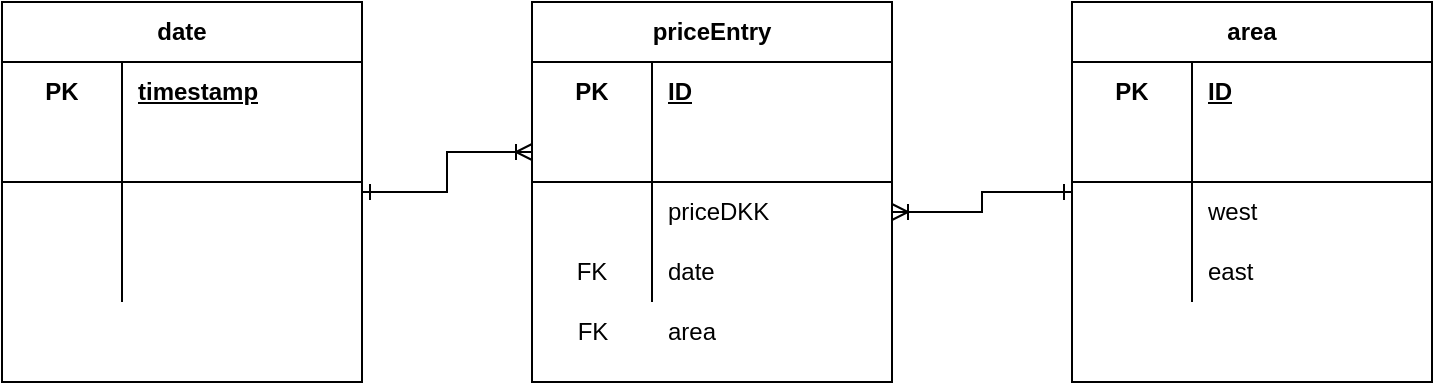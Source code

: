 <mxfile version="21.2.8" type="device" pages="3">
  <diagram id="R2lEEEUBdFMjLlhIrx00" name="DB diagram">
    <mxGraphModel dx="1050" dy="629" grid="1" gridSize="10" guides="1" tooltips="1" connect="1" arrows="1" fold="1" page="1" pageScale="1" pageWidth="850" pageHeight="1100" math="0" shadow="0" extFonts="Permanent Marker^https://fonts.googleapis.com/css?family=Permanent+Marker">
      <root>
        <mxCell id="0" />
        <mxCell id="1" parent="0" />
        <mxCell id="RcaebYYl9A5gn7REFvGP-3" value="priceEntry" style="shape=table;startSize=30;container=1;collapsible=1;childLayout=tableLayout;fixedRows=1;rowLines=0;fontStyle=1;align=center;resizeLast=1;html=1;whiteSpace=wrap;" vertex="1" parent="1">
          <mxGeometry x="600" y="60" width="180" height="190" as="geometry" />
        </mxCell>
        <mxCell id="RcaebYYl9A5gn7REFvGP-4" value="" style="shape=tableRow;horizontal=0;startSize=0;swimlaneHead=0;swimlaneBody=0;fillColor=none;collapsible=0;dropTarget=0;points=[[0,0.5],[1,0.5]];portConstraint=eastwest;top=0;left=0;right=0;bottom=0;html=1;" vertex="1" parent="RcaebYYl9A5gn7REFvGP-3">
          <mxGeometry y="30" width="180" height="30" as="geometry" />
        </mxCell>
        <mxCell id="RcaebYYl9A5gn7REFvGP-5" value="PK" style="shape=partialRectangle;connectable=0;fillColor=none;top=0;left=0;bottom=0;right=0;fontStyle=1;overflow=hidden;html=1;whiteSpace=wrap;" vertex="1" parent="RcaebYYl9A5gn7REFvGP-4">
          <mxGeometry width="60" height="30" as="geometry">
            <mxRectangle width="60" height="30" as="alternateBounds" />
          </mxGeometry>
        </mxCell>
        <mxCell id="RcaebYYl9A5gn7REFvGP-6" value="ID" style="shape=partialRectangle;connectable=0;fillColor=none;top=0;left=0;bottom=0;right=0;align=left;spacingLeft=6;fontStyle=5;overflow=hidden;html=1;whiteSpace=wrap;" vertex="1" parent="RcaebYYl9A5gn7REFvGP-4">
          <mxGeometry x="60" width="120" height="30" as="geometry">
            <mxRectangle width="120" height="30" as="alternateBounds" />
          </mxGeometry>
        </mxCell>
        <mxCell id="RcaebYYl9A5gn7REFvGP-7" value="" style="shape=tableRow;horizontal=0;startSize=0;swimlaneHead=0;swimlaneBody=0;fillColor=none;collapsible=0;dropTarget=0;points=[[0,0.5],[1,0.5]];portConstraint=eastwest;top=0;left=0;right=0;bottom=1;html=1;" vertex="1" parent="RcaebYYl9A5gn7REFvGP-3">
          <mxGeometry y="60" width="180" height="30" as="geometry" />
        </mxCell>
        <mxCell id="RcaebYYl9A5gn7REFvGP-8" value="" style="shape=partialRectangle;connectable=0;fillColor=none;top=0;left=0;bottom=0;right=0;fontStyle=1;overflow=hidden;html=1;whiteSpace=wrap;" vertex="1" parent="RcaebYYl9A5gn7REFvGP-7">
          <mxGeometry width="60" height="30" as="geometry">
            <mxRectangle width="60" height="30" as="alternateBounds" />
          </mxGeometry>
        </mxCell>
        <mxCell id="RcaebYYl9A5gn7REFvGP-9" value="" style="shape=partialRectangle;connectable=0;fillColor=none;top=0;left=0;bottom=0;right=0;align=left;spacingLeft=6;fontStyle=5;overflow=hidden;html=1;whiteSpace=wrap;" vertex="1" parent="RcaebYYl9A5gn7REFvGP-7">
          <mxGeometry x="60" width="120" height="30" as="geometry">
            <mxRectangle width="120" height="30" as="alternateBounds" />
          </mxGeometry>
        </mxCell>
        <mxCell id="RcaebYYl9A5gn7REFvGP-10" value="" style="shape=tableRow;horizontal=0;startSize=0;swimlaneHead=0;swimlaneBody=0;fillColor=none;collapsible=0;dropTarget=0;points=[[0,0.5],[1,0.5]];portConstraint=eastwest;top=0;left=0;right=0;bottom=0;html=1;" vertex="1" parent="RcaebYYl9A5gn7REFvGP-3">
          <mxGeometry y="90" width="180" height="30" as="geometry" />
        </mxCell>
        <mxCell id="RcaebYYl9A5gn7REFvGP-11" value="" style="shape=partialRectangle;connectable=0;fillColor=none;top=0;left=0;bottom=0;right=0;editable=1;overflow=hidden;html=1;whiteSpace=wrap;" vertex="1" parent="RcaebYYl9A5gn7REFvGP-10">
          <mxGeometry width="60" height="30" as="geometry">
            <mxRectangle width="60" height="30" as="alternateBounds" />
          </mxGeometry>
        </mxCell>
        <mxCell id="RcaebYYl9A5gn7REFvGP-12" value="priceDKK" style="shape=partialRectangle;connectable=0;fillColor=none;top=0;left=0;bottom=0;right=0;align=left;spacingLeft=6;overflow=hidden;html=1;whiteSpace=wrap;" vertex="1" parent="RcaebYYl9A5gn7REFvGP-10">
          <mxGeometry x="60" width="120" height="30" as="geometry">
            <mxRectangle width="120" height="30" as="alternateBounds" />
          </mxGeometry>
        </mxCell>
        <mxCell id="RcaebYYl9A5gn7REFvGP-13" value="" style="shape=tableRow;horizontal=0;startSize=0;swimlaneHead=0;swimlaneBody=0;fillColor=none;collapsible=0;dropTarget=0;points=[[0,0.5],[1,0.5]];portConstraint=eastwest;top=0;left=0;right=0;bottom=0;html=1;" vertex="1" parent="RcaebYYl9A5gn7REFvGP-3">
          <mxGeometry y="120" width="180" height="30" as="geometry" />
        </mxCell>
        <mxCell id="RcaebYYl9A5gn7REFvGP-14" value="FK" style="shape=partialRectangle;connectable=0;fillColor=none;top=0;left=0;bottom=0;right=0;editable=1;overflow=hidden;html=1;whiteSpace=wrap;" vertex="1" parent="RcaebYYl9A5gn7REFvGP-13">
          <mxGeometry width="60" height="30" as="geometry">
            <mxRectangle width="60" height="30" as="alternateBounds" />
          </mxGeometry>
        </mxCell>
        <mxCell id="RcaebYYl9A5gn7REFvGP-15" value="date" style="shape=partialRectangle;connectable=0;fillColor=none;top=0;left=0;bottom=0;right=0;align=left;spacingLeft=6;overflow=hidden;html=1;whiteSpace=wrap;" vertex="1" parent="RcaebYYl9A5gn7REFvGP-13">
          <mxGeometry x="60" width="120" height="30" as="geometry">
            <mxRectangle width="120" height="30" as="alternateBounds" />
          </mxGeometry>
        </mxCell>
        <mxCell id="RcaebYYl9A5gn7REFvGP-16" value="" style="shape=tableRow;horizontal=0;startSize=0;swimlaneHead=0;swimlaneBody=0;fillColor=none;collapsible=0;dropTarget=0;points=[[0,0.5],[1,0.5]];portConstraint=eastwest;top=0;left=0;right=0;bottom=0;html=1;" vertex="1" parent="1">
          <mxGeometry x="510" y="220" width="180" height="30" as="geometry" />
        </mxCell>
        <mxCell id="RcaebYYl9A5gn7REFvGP-19" value="area" style="shape=table;startSize=30;container=1;collapsible=1;childLayout=tableLayout;fixedRows=1;rowLines=0;fontStyle=1;align=center;resizeLast=1;html=1;whiteSpace=wrap;" vertex="1" parent="1">
          <mxGeometry x="870" y="60" width="180" height="190" as="geometry" />
        </mxCell>
        <mxCell id="RcaebYYl9A5gn7REFvGP-20" value="" style="shape=tableRow;horizontal=0;startSize=0;swimlaneHead=0;swimlaneBody=0;fillColor=none;collapsible=0;dropTarget=0;points=[[0,0.5],[1,0.5]];portConstraint=eastwest;top=0;left=0;right=0;bottom=0;html=1;" vertex="1" parent="RcaebYYl9A5gn7REFvGP-19">
          <mxGeometry y="30" width="180" height="30" as="geometry" />
        </mxCell>
        <mxCell id="RcaebYYl9A5gn7REFvGP-21" value="PK" style="shape=partialRectangle;connectable=0;fillColor=none;top=0;left=0;bottom=0;right=0;fontStyle=1;overflow=hidden;html=1;whiteSpace=wrap;" vertex="1" parent="RcaebYYl9A5gn7REFvGP-20">
          <mxGeometry width="60" height="30" as="geometry">
            <mxRectangle width="60" height="30" as="alternateBounds" />
          </mxGeometry>
        </mxCell>
        <mxCell id="RcaebYYl9A5gn7REFvGP-22" value="ID" style="shape=partialRectangle;connectable=0;fillColor=none;top=0;left=0;bottom=0;right=0;align=left;spacingLeft=6;fontStyle=5;overflow=hidden;html=1;whiteSpace=wrap;" vertex="1" parent="RcaebYYl9A5gn7REFvGP-20">
          <mxGeometry x="60" width="120" height="30" as="geometry">
            <mxRectangle width="120" height="30" as="alternateBounds" />
          </mxGeometry>
        </mxCell>
        <mxCell id="RcaebYYl9A5gn7REFvGP-23" value="" style="shape=tableRow;horizontal=0;startSize=0;swimlaneHead=0;swimlaneBody=0;fillColor=none;collapsible=0;dropTarget=0;points=[[0,0.5],[1,0.5]];portConstraint=eastwest;top=0;left=0;right=0;bottom=1;html=1;" vertex="1" parent="RcaebYYl9A5gn7REFvGP-19">
          <mxGeometry y="60" width="180" height="30" as="geometry" />
        </mxCell>
        <mxCell id="RcaebYYl9A5gn7REFvGP-24" value="" style="shape=partialRectangle;connectable=0;fillColor=none;top=0;left=0;bottom=0;right=0;fontStyle=1;overflow=hidden;html=1;whiteSpace=wrap;" vertex="1" parent="RcaebYYl9A5gn7REFvGP-23">
          <mxGeometry width="60" height="30" as="geometry">
            <mxRectangle width="60" height="30" as="alternateBounds" />
          </mxGeometry>
        </mxCell>
        <mxCell id="RcaebYYl9A5gn7REFvGP-25" value="" style="shape=partialRectangle;connectable=0;fillColor=none;top=0;left=0;bottom=0;right=0;align=left;spacingLeft=6;fontStyle=5;overflow=hidden;html=1;whiteSpace=wrap;" vertex="1" parent="RcaebYYl9A5gn7REFvGP-23">
          <mxGeometry x="60" width="120" height="30" as="geometry">
            <mxRectangle width="120" height="30" as="alternateBounds" />
          </mxGeometry>
        </mxCell>
        <mxCell id="RcaebYYl9A5gn7REFvGP-26" value="" style="shape=tableRow;horizontal=0;startSize=0;swimlaneHead=0;swimlaneBody=0;fillColor=none;collapsible=0;dropTarget=0;points=[[0,0.5],[1,0.5]];portConstraint=eastwest;top=0;left=0;right=0;bottom=0;html=1;" vertex="1" parent="RcaebYYl9A5gn7REFvGP-19">
          <mxGeometry y="90" width="180" height="30" as="geometry" />
        </mxCell>
        <mxCell id="RcaebYYl9A5gn7REFvGP-27" value="" style="shape=partialRectangle;connectable=0;fillColor=none;top=0;left=0;bottom=0;right=0;editable=1;overflow=hidden;html=1;whiteSpace=wrap;" vertex="1" parent="RcaebYYl9A5gn7REFvGP-26">
          <mxGeometry width="60" height="30" as="geometry">
            <mxRectangle width="60" height="30" as="alternateBounds" />
          </mxGeometry>
        </mxCell>
        <mxCell id="RcaebYYl9A5gn7REFvGP-28" value="west" style="shape=partialRectangle;connectable=0;fillColor=none;top=0;left=0;bottom=0;right=0;align=left;spacingLeft=6;overflow=hidden;html=1;whiteSpace=wrap;" vertex="1" parent="RcaebYYl9A5gn7REFvGP-26">
          <mxGeometry x="60" width="120" height="30" as="geometry">
            <mxRectangle width="120" height="30" as="alternateBounds" />
          </mxGeometry>
        </mxCell>
        <mxCell id="RcaebYYl9A5gn7REFvGP-29" value="" style="shape=tableRow;horizontal=0;startSize=0;swimlaneHead=0;swimlaneBody=0;fillColor=none;collapsible=0;dropTarget=0;points=[[0,0.5],[1,0.5]];portConstraint=eastwest;top=0;left=0;right=0;bottom=0;html=1;" vertex="1" parent="RcaebYYl9A5gn7REFvGP-19">
          <mxGeometry y="120" width="180" height="30" as="geometry" />
        </mxCell>
        <mxCell id="RcaebYYl9A5gn7REFvGP-30" value="" style="shape=partialRectangle;connectable=0;fillColor=none;top=0;left=0;bottom=0;right=0;editable=1;overflow=hidden;html=1;whiteSpace=wrap;" vertex="1" parent="RcaebYYl9A5gn7REFvGP-29">
          <mxGeometry width="60" height="30" as="geometry">
            <mxRectangle width="60" height="30" as="alternateBounds" />
          </mxGeometry>
        </mxCell>
        <mxCell id="RcaebYYl9A5gn7REFvGP-31" value="east" style="shape=partialRectangle;connectable=0;fillColor=none;top=0;left=0;bottom=0;right=0;align=left;spacingLeft=6;overflow=hidden;html=1;whiteSpace=wrap;" vertex="1" parent="RcaebYYl9A5gn7REFvGP-29">
          <mxGeometry x="60" width="120" height="30" as="geometry">
            <mxRectangle width="120" height="30" as="alternateBounds" />
          </mxGeometry>
        </mxCell>
        <mxCell id="RcaebYYl9A5gn7REFvGP-32" value="date" style="shape=table;startSize=30;container=1;collapsible=1;childLayout=tableLayout;fixedRows=1;rowLines=0;fontStyle=1;align=center;resizeLast=1;html=1;whiteSpace=wrap;" vertex="1" parent="1">
          <mxGeometry x="335" y="60" width="180" height="190" as="geometry" />
        </mxCell>
        <mxCell id="RcaebYYl9A5gn7REFvGP-33" value="" style="shape=tableRow;horizontal=0;startSize=0;swimlaneHead=0;swimlaneBody=0;fillColor=none;collapsible=0;dropTarget=0;points=[[0,0.5],[1,0.5]];portConstraint=eastwest;top=0;left=0;right=0;bottom=0;html=1;" vertex="1" parent="RcaebYYl9A5gn7REFvGP-32">
          <mxGeometry y="30" width="180" height="30" as="geometry" />
        </mxCell>
        <mxCell id="RcaebYYl9A5gn7REFvGP-34" value="PK" style="shape=partialRectangle;connectable=0;fillColor=none;top=0;left=0;bottom=0;right=0;fontStyle=1;overflow=hidden;html=1;whiteSpace=wrap;" vertex="1" parent="RcaebYYl9A5gn7REFvGP-33">
          <mxGeometry width="60" height="30" as="geometry">
            <mxRectangle width="60" height="30" as="alternateBounds" />
          </mxGeometry>
        </mxCell>
        <mxCell id="RcaebYYl9A5gn7REFvGP-35" value="timestamp" style="shape=partialRectangle;connectable=0;fillColor=none;top=0;left=0;bottom=0;right=0;align=left;spacingLeft=6;fontStyle=5;overflow=hidden;html=1;whiteSpace=wrap;" vertex="1" parent="RcaebYYl9A5gn7REFvGP-33">
          <mxGeometry x="60" width="120" height="30" as="geometry">
            <mxRectangle width="120" height="30" as="alternateBounds" />
          </mxGeometry>
        </mxCell>
        <mxCell id="RcaebYYl9A5gn7REFvGP-36" value="" style="shape=tableRow;horizontal=0;startSize=0;swimlaneHead=0;swimlaneBody=0;fillColor=none;collapsible=0;dropTarget=0;points=[[0,0.5],[1,0.5]];portConstraint=eastwest;top=0;left=0;right=0;bottom=1;html=1;" vertex="1" parent="RcaebYYl9A5gn7REFvGP-32">
          <mxGeometry y="60" width="180" height="30" as="geometry" />
        </mxCell>
        <mxCell id="RcaebYYl9A5gn7REFvGP-37" value="" style="shape=partialRectangle;connectable=0;fillColor=none;top=0;left=0;bottom=0;right=0;fontStyle=1;overflow=hidden;html=1;whiteSpace=wrap;" vertex="1" parent="RcaebYYl9A5gn7REFvGP-36">
          <mxGeometry width="60" height="30" as="geometry">
            <mxRectangle width="60" height="30" as="alternateBounds" />
          </mxGeometry>
        </mxCell>
        <mxCell id="RcaebYYl9A5gn7REFvGP-38" value="" style="shape=partialRectangle;connectable=0;fillColor=none;top=0;left=0;bottom=0;right=0;align=left;spacingLeft=6;fontStyle=5;overflow=hidden;html=1;whiteSpace=wrap;" vertex="1" parent="RcaebYYl9A5gn7REFvGP-36">
          <mxGeometry x="60" width="120" height="30" as="geometry">
            <mxRectangle width="120" height="30" as="alternateBounds" />
          </mxGeometry>
        </mxCell>
        <mxCell id="RcaebYYl9A5gn7REFvGP-39" value="" style="shape=tableRow;horizontal=0;startSize=0;swimlaneHead=0;swimlaneBody=0;fillColor=none;collapsible=0;dropTarget=0;points=[[0,0.5],[1,0.5]];portConstraint=eastwest;top=0;left=0;right=0;bottom=0;html=1;" vertex="1" parent="RcaebYYl9A5gn7REFvGP-32">
          <mxGeometry y="90" width="180" height="30" as="geometry" />
        </mxCell>
        <mxCell id="RcaebYYl9A5gn7REFvGP-40" value="" style="shape=partialRectangle;connectable=0;fillColor=none;top=0;left=0;bottom=0;right=0;editable=1;overflow=hidden;html=1;whiteSpace=wrap;" vertex="1" parent="RcaebYYl9A5gn7REFvGP-39">
          <mxGeometry width="60" height="30" as="geometry">
            <mxRectangle width="60" height="30" as="alternateBounds" />
          </mxGeometry>
        </mxCell>
        <mxCell id="RcaebYYl9A5gn7REFvGP-41" value="" style="shape=partialRectangle;connectable=0;fillColor=none;top=0;left=0;bottom=0;right=0;align=left;spacingLeft=6;overflow=hidden;html=1;whiteSpace=wrap;" vertex="1" parent="RcaebYYl9A5gn7REFvGP-39">
          <mxGeometry x="60" width="120" height="30" as="geometry">
            <mxRectangle width="120" height="30" as="alternateBounds" />
          </mxGeometry>
        </mxCell>
        <mxCell id="RcaebYYl9A5gn7REFvGP-42" value="" style="shape=tableRow;horizontal=0;startSize=0;swimlaneHead=0;swimlaneBody=0;fillColor=none;collapsible=0;dropTarget=0;points=[[0,0.5],[1,0.5]];portConstraint=eastwest;top=0;left=0;right=0;bottom=0;html=1;" vertex="1" parent="RcaebYYl9A5gn7REFvGP-32">
          <mxGeometry y="120" width="180" height="30" as="geometry" />
        </mxCell>
        <mxCell id="RcaebYYl9A5gn7REFvGP-43" value="" style="shape=partialRectangle;connectable=0;fillColor=none;top=0;left=0;bottom=0;right=0;editable=1;overflow=hidden;html=1;whiteSpace=wrap;" vertex="1" parent="RcaebYYl9A5gn7REFvGP-42">
          <mxGeometry width="60" height="30" as="geometry">
            <mxRectangle width="60" height="30" as="alternateBounds" />
          </mxGeometry>
        </mxCell>
        <mxCell id="RcaebYYl9A5gn7REFvGP-44" value="" style="shape=partialRectangle;connectable=0;fillColor=none;top=0;left=0;bottom=0;right=0;align=left;spacingLeft=6;overflow=hidden;html=1;whiteSpace=wrap;" vertex="1" parent="RcaebYYl9A5gn7REFvGP-42">
          <mxGeometry x="60" width="120" height="30" as="geometry">
            <mxRectangle width="120" height="30" as="alternateBounds" />
          </mxGeometry>
        </mxCell>
        <mxCell id="RcaebYYl9A5gn7REFvGP-46" value="area" style="shape=partialRectangle;connectable=0;fillColor=none;top=0;left=0;bottom=0;right=0;align=left;spacingLeft=6;overflow=hidden;html=1;whiteSpace=wrap;" vertex="1" parent="1">
          <mxGeometry x="660" y="210" width="120" height="30" as="geometry">
            <mxRectangle width="120" height="30" as="alternateBounds" />
          </mxGeometry>
        </mxCell>
        <mxCell id="RcaebYYl9A5gn7REFvGP-47" value="FK" style="text;html=1;align=center;verticalAlign=middle;resizable=0;points=[];autosize=1;strokeColor=none;fillColor=none;" vertex="1" parent="1">
          <mxGeometry x="610" y="210" width="40" height="30" as="geometry" />
        </mxCell>
        <mxCell id="RcaebYYl9A5gn7REFvGP-48" style="edgeStyle=orthogonalEdgeStyle;rounded=0;orthogonalLoop=1;jettySize=auto;html=1;startArrow=ERoneToMany;startFill=0;endArrow=ERone;endFill=0;" edge="1" parent="1" source="RcaebYYl9A5gn7REFvGP-7" target="RcaebYYl9A5gn7REFvGP-32">
          <mxGeometry relative="1" as="geometry" />
        </mxCell>
        <mxCell id="RcaebYYl9A5gn7REFvGP-49" style="edgeStyle=orthogonalEdgeStyle;rounded=0;orthogonalLoop=1;jettySize=auto;html=1;startArrow=ERoneToMany;startFill=0;endArrow=ERone;endFill=0;" edge="1" parent="1" source="RcaebYYl9A5gn7REFvGP-10" target="RcaebYYl9A5gn7REFvGP-19">
          <mxGeometry relative="1" as="geometry" />
        </mxCell>
      </root>
    </mxGraphModel>
  </diagram>
  <diagram id="r6HzV9VnR2lEYwhBvP23" name="Component">
    <mxGraphModel dx="522" dy="614" grid="1" gridSize="10" guides="1" tooltips="1" connect="1" arrows="1" fold="1" page="1" pageScale="1" pageWidth="827" pageHeight="1169" math="0" shadow="0">
      <root>
        <mxCell id="0" />
        <mxCell id="1" parent="0" />
        <mxCell id="mOjqBlKlax9vZVKv--Yz-6" style="edgeStyle=orthogonalEdgeStyle;rounded=0;orthogonalLoop=1;jettySize=auto;html=1;endArrow=circle;endFill=0;" parent="1" source="VzLLGAgZRNpX3lB7fu7d-1" edge="1">
          <mxGeometry relative="1" as="geometry">
            <mxPoint x="850" y="360" as="targetPoint" />
          </mxGeometry>
        </mxCell>
        <mxCell id="VzLLGAgZRNpX3lB7fu7d-1" value="«DB»&lt;b&gt;DB&lt;/b&gt;&lt;br&gt;&lt;b&gt;&lt;/b&gt;" style="html=1;dropTarget=0;whiteSpace=wrap;" parent="1" vertex="1">
          <mxGeometry x="760" y="180" width="180" height="90" as="geometry" />
        </mxCell>
        <mxCell id="VzLLGAgZRNpX3lB7fu7d-2" value="" style="shape=module;jettyWidth=8;jettyHeight=4;" parent="VzLLGAgZRNpX3lB7fu7d-1" vertex="1">
          <mxGeometry x="1" width="20" height="20" relative="1" as="geometry">
            <mxPoint x="-27" y="7" as="offset" />
          </mxGeometry>
        </mxCell>
        <mxCell id="VzLLGAgZRNpX3lB7fu7d-5" value="" style="edgeStyle=orthogonalEdgeStyle;rounded=0;orthogonalLoop=1;jettySize=auto;html=1;endArrow=halfCircle;endFill=0;" parent="1" source="VzLLGAgZRNpX3lB7fu7d-3" edge="1">
          <mxGeometry relative="1" as="geometry">
            <mxPoint x="850" y="360" as="targetPoint" />
          </mxGeometry>
        </mxCell>
        <mxCell id="wn3KdayX_ecW7B6-PYuo-3" style="edgeStyle=orthogonalEdgeStyle;rounded=0;orthogonalLoop=1;jettySize=auto;html=1;endArrow=halfCircle;endFill=0;" parent="1" source="VzLLGAgZRNpX3lB7fu7d-3" edge="1">
          <mxGeometry relative="1" as="geometry">
            <mxPoint x="520" y="300" as="targetPoint" />
            <Array as="points">
              <mxPoint x="590" y="300" />
            </Array>
          </mxGeometry>
        </mxCell>
        <mxCell id="VzLLGAgZRNpX3lB7fu7d-3" value="«Backend»EngergyWatcher" style="html=1;dropTarget=0;whiteSpace=wrap;" parent="1" vertex="1">
          <mxGeometry x="490" y="390" width="180" height="90" as="geometry" />
        </mxCell>
        <mxCell id="VzLLGAgZRNpX3lB7fu7d-4" value="" style="shape=module;jettyWidth=8;jettyHeight=4;" parent="VzLLGAgZRNpX3lB7fu7d-3" vertex="1">
          <mxGeometry x="1" width="20" height="20" relative="1" as="geometry">
            <mxPoint x="-27" y="7" as="offset" />
          </mxGeometry>
        </mxCell>
        <mxCell id="VzLLGAgZRNpX3lB7fu7d-6" value="«Frontend»EnergyWatchWeb" style="html=1;dropTarget=0;whiteSpace=wrap;" parent="1" vertex="1">
          <mxGeometry x="10" y="390" width="180" height="90" as="geometry" />
        </mxCell>
        <mxCell id="VzLLGAgZRNpX3lB7fu7d-7" value="" style="shape=module;jettyWidth=8;jettyHeight=4;" parent="VzLLGAgZRNpX3lB7fu7d-6" vertex="1">
          <mxGeometry x="1" width="20" height="20" relative="1" as="geometry">
            <mxPoint x="-27" y="7" as="offset" />
          </mxGeometry>
        </mxCell>
        <mxCell id="VzLLGAgZRNpX3lB7fu7d-10" value="" style="edgeStyle=orthogonalEdgeStyle;rounded=0;orthogonalLoop=1;jettySize=auto;html=1;endArrow=circle;endFill=0;" parent="1" source="VzLLGAgZRNpX3lB7fu7d-8" edge="1">
          <mxGeometry relative="1" as="geometry">
            <mxPoint x="520" y="300" as="targetPoint" />
            <Array as="points">
              <mxPoint x="100" y="300" />
              <mxPoint x="490" y="300" />
            </Array>
          </mxGeometry>
        </mxCell>
        <mxCell id="VzLLGAgZRNpX3lB7fu7d-8" value="«API»EnergiDataService" style="html=1;dropTarget=0;whiteSpace=wrap;" parent="1" vertex="1">
          <mxGeometry x="10" y="180" width="180" height="90" as="geometry" />
        </mxCell>
        <mxCell id="VzLLGAgZRNpX3lB7fu7d-9" value="" style="shape=module;jettyWidth=8;jettyHeight=4;" parent="VzLLGAgZRNpX3lB7fu7d-8" vertex="1">
          <mxGeometry x="1" width="20" height="20" relative="1" as="geometry">
            <mxPoint x="-27" y="7" as="offset" />
          </mxGeometry>
        </mxCell>
        <mxCell id="VzLLGAgZRNpX3lB7fu7d-12" value="JSON" style="text;html=1;align=center;verticalAlign=middle;resizable=0;points=[];autosize=1;strokeColor=none;fillColor=none;" parent="1" vertex="1">
          <mxGeometry x="210" y="270" width="50" height="30" as="geometry" />
        </mxCell>
        <mxCell id="VzLLGAgZRNpX3lB7fu7d-13" value="JSON" style="text;html=1;align=center;verticalAlign=middle;resizable=0;points=[];autosize=1;strokeColor=none;fillColor=none;" parent="1" vertex="1">
          <mxGeometry x="520" y="320" width="50" height="30" as="geometry" />
        </mxCell>
        <mxCell id="wn3KdayX_ecW7B6-PYuo-4" value="filtered JSON" style="text;html=1;align=center;verticalAlign=middle;resizable=0;points=[];autosize=1;strokeColor=none;fillColor=none;" parent="1" vertex="1">
          <mxGeometry x="210" y="390" width="90" height="30" as="geometry" />
        </mxCell>
        <mxCell id="wn3KdayX_ecW7B6-PYuo-5" value="filtered JSON" style="text;html=1;align=center;verticalAlign=middle;resizable=0;points=[];autosize=1;strokeColor=none;fillColor=none;" parent="1" vertex="1">
          <mxGeometry x="369" y="390" width="90" height="30" as="geometry" />
        </mxCell>
        <mxCell id="wn3KdayX_ecW7B6-PYuo-8" value="" style="edgeStyle=orthogonalEdgeStyle;rounded=0;orthogonalLoop=1;jettySize=auto;html=1;endArrow=circle;endFill=0;" parent="1" source="VzLLGAgZRNpX3lB7fu7d-3" edge="1">
          <mxGeometry relative="1" as="geometry">
            <mxPoint x="110" y="280" as="sourcePoint" />
            <mxPoint x="320" y="440" as="targetPoint" />
            <Array as="points">
              <mxPoint x="450" y="440" />
              <mxPoint x="450" y="440" />
            </Array>
          </mxGeometry>
        </mxCell>
        <mxCell id="wn3KdayX_ecW7B6-PYuo-9" style="edgeStyle=orthogonalEdgeStyle;rounded=0;orthogonalLoop=1;jettySize=auto;html=1;endArrow=halfCircle;endFill=0;" parent="1" source="VzLLGAgZRNpX3lB7fu7d-6" edge="1">
          <mxGeometry relative="1" as="geometry">
            <mxPoint x="600" y="400" as="sourcePoint" />
            <mxPoint x="320" y="440" as="targetPoint" />
            <Array as="points">
              <mxPoint x="220" y="440" />
              <mxPoint x="220" y="440" />
            </Array>
          </mxGeometry>
        </mxCell>
        <mxCell id="mOjqBlKlax9vZVKv--Yz-7" value="filtered JSON" style="text;html=1;align=center;verticalAlign=middle;resizable=0;points=[];autosize=1;strokeColor=none;fillColor=none;" parent="1" vertex="1">
          <mxGeometry x="700" y="390" width="90" height="30" as="geometry" />
        </mxCell>
        <mxCell id="mOjqBlKlax9vZVKv--Yz-8" value="filtered JSON" style="text;html=1;align=center;verticalAlign=middle;resizable=0;points=[];autosize=1;strokeColor=none;fillColor=none;" parent="1" vertex="1">
          <mxGeometry x="750" y="270" width="90" height="30" as="geometry" />
        </mxCell>
      </root>
    </mxGraphModel>
  </diagram>
  <diagram id="0oBNr8x6gBaMPlD8dyMk" name="UML Class">
    <mxGraphModel dx="786" dy="786" grid="1" gridSize="10" guides="1" tooltips="1" connect="1" arrows="1" fold="1" page="1" pageScale="1" pageWidth="827" pageHeight="1169" math="0" shadow="0">
      <root>
        <mxCell id="0" />
        <mxCell id="1" parent="0" />
        <mxCell id="bgH5qtKR1Fs35HMhfRLB-1" value="Javascript Frontend" style="shape=cube;whiteSpace=wrap;html=1;boundedLbl=1;backgroundOutline=1;darkOpacity=0.05;darkOpacity2=0.1;horizontal=1;verticalAlign=top;size=10;" parent="1" vertex="1">
          <mxGeometry x="860" y="281" width="440" height="380" as="geometry" />
        </mxCell>
        <mxCell id="bgH5qtKR1Fs35HMhfRLB-2" value="View" style="shape=folder;fontStyle=1;tabWidth=110;tabHeight=30;tabPosition=left;html=1;boundedLbl=1;labelInHeader=1;container=1;collapsible=0;recursiveResize=0;whiteSpace=wrap;" parent="1" vertex="1">
          <mxGeometry x="900" y="321" width="370" height="320" as="geometry" />
        </mxCell>
        <mxCell id="bgH5qtKR1Fs35HMhfRLB-14" style="edgeStyle=orthogonalEdgeStyle;rounded=0;orthogonalLoop=1;jettySize=auto;html=1;exitX=1;exitY=0.5;exitDx=0;exitDy=0;entryX=0;entryY=0.167;entryDx=0;entryDy=0;entryPerimeter=0;endArrow=none;endFill=0;" parent="bgH5qtKR1Fs35HMhfRLB-2" source="bgH5qtKR1Fs35HMhfRLB-3" target="bgH5qtKR1Fs35HMhfRLB-6" edge="1">
          <mxGeometry relative="1" as="geometry" />
        </mxCell>
        <mxCell id="1V0doR_aeP5lHR1U8Lnb-16" value="1" style="edgeLabel;html=1;align=center;verticalAlign=middle;resizable=0;points=[];" parent="bgH5qtKR1Fs35HMhfRLB-14" vertex="1" connectable="0">
          <mxGeometry x="-0.786" relative="1" as="geometry">
            <mxPoint as="offset" />
          </mxGeometry>
        </mxCell>
        <mxCell id="1V0doR_aeP5lHR1U8Lnb-17" value="1..*" style="edgeLabel;html=1;align=center;verticalAlign=middle;resizable=0;points=[];" parent="bgH5qtKR1Fs35HMhfRLB-14" vertex="1" connectable="0">
          <mxGeometry x="0.706" y="-1" relative="1" as="geometry">
            <mxPoint x="-4" as="offset" />
          </mxGeometry>
        </mxCell>
        <mxCell id="bgH5qtKR1Fs35HMhfRLB-3" value="index.html" style="html=1;whiteSpace=wrap;" parent="bgH5qtKR1Fs35HMhfRLB-2" vertex="1">
          <mxGeometry width="110" height="30" relative="1" as="geometry">
            <mxPoint x="40" y="70" as="offset" />
          </mxGeometry>
        </mxCell>
        <mxCell id="bgH5qtKR1Fs35HMhfRLB-16" style="edgeStyle=orthogonalEdgeStyle;rounded=0;orthogonalLoop=1;jettySize=auto;html=1;exitX=0.5;exitY=0;exitDx=0;exitDy=0;entryX=0.5;entryY=1;entryDx=0;entryDy=0;endArrow=none;endFill=0;" parent="bgH5qtKR1Fs35HMhfRLB-2" source="bgH5qtKR1Fs35HMhfRLB-5" target="bgH5qtKR1Fs35HMhfRLB-3" edge="1">
          <mxGeometry relative="1" as="geometry" />
        </mxCell>
        <mxCell id="bgH5qtKR1Fs35HMhfRLB-5" value="style.css" style="html=1;whiteSpace=wrap;" parent="bgH5qtKR1Fs35HMhfRLB-2" vertex="1">
          <mxGeometry x="40" y="140" width="110" height="30" as="geometry" />
        </mxCell>
        <mxCell id="bgH5qtKR1Fs35HMhfRLB-15" value="" style="edgeStyle=orthogonalEdgeStyle;rounded=0;orthogonalLoop=1;jettySize=auto;html=1;endArrow=none;endFill=0;" parent="bgH5qtKR1Fs35HMhfRLB-2" source="bgH5qtKR1Fs35HMhfRLB-10" edge="1">
          <mxGeometry relative="1" as="geometry">
            <mxPoint x="280" y="150" as="targetPoint" />
          </mxGeometry>
        </mxCell>
        <mxCell id="1V0doR_aeP5lHR1U8Lnb-13" value="subscribes to events" style="edgeLabel;html=1;align=center;verticalAlign=middle;resizable=0;points=[];" parent="bgH5qtKR1Fs35HMhfRLB-15" vertex="1" connectable="0">
          <mxGeometry x="0.276" relative="1" as="geometry">
            <mxPoint y="6" as="offset" />
          </mxGeometry>
        </mxCell>
        <mxCell id="1V0doR_aeP5lHR1U8Lnb-14" value="1..*" style="edgeLabel;html=1;align=center;verticalAlign=middle;resizable=0;points=[];" parent="bgH5qtKR1Fs35HMhfRLB-15" vertex="1" connectable="0">
          <mxGeometry x="0.79" y="1" relative="1" as="geometry">
            <mxPoint as="offset" />
          </mxGeometry>
        </mxCell>
        <mxCell id="1V0doR_aeP5lHR1U8Lnb-15" value="1..*" style="edgeLabel;html=1;align=center;verticalAlign=middle;resizable=0;points=[];" parent="bgH5qtKR1Fs35HMhfRLB-15" vertex="1" connectable="0">
          <mxGeometry x="-0.752" y="1" relative="1" as="geometry">
            <mxPoint as="offset" />
          </mxGeometry>
        </mxCell>
        <mxCell id="bgH5qtKR1Fs35HMhfRLB-10" value="priceAPI.js" style="swimlane;fontStyle=0;childLayout=stackLayout;horizontal=1;startSize=26;fillColor=none;horizontalStack=0;resizeParent=1;resizeParentMax=0;resizeLast=0;collapsible=1;marginBottom=0;whiteSpace=wrap;html=1;" parent="bgH5qtKR1Fs35HMhfRLB-2" vertex="1">
          <mxGeometry x="210" y="200" width="140" height="70" as="geometry" />
        </mxCell>
        <mxCell id="bgH5qtKR1Fs35HMhfRLB-11" value="async function priceData()" style="text;strokeColor=none;fillColor=none;align=left;verticalAlign=top;spacingLeft=4;spacingRight=4;overflow=hidden;rotatable=0;points=[[0,0.5],[1,0.5]];portConstraint=eastwest;whiteSpace=wrap;html=1;" parent="bgH5qtKR1Fs35HMhfRLB-10" vertex="1">
          <mxGeometry y="26" width="140" height="44" as="geometry" />
        </mxCell>
        <mxCell id="bgH5qtKR1Fs35HMhfRLB-6" value="graph.js" style="swimlane;fontStyle=0;childLayout=stackLayout;horizontal=1;startSize=26;fillColor=none;horizontalStack=0;resizeParent=1;resizeParentMax=0;resizeLast=0;collapsible=1;marginBottom=0;whiteSpace=wrap;html=1;" parent="bgH5qtKR1Fs35HMhfRLB-2" vertex="1">
          <mxGeometry x="210" y="72" width="140" height="78" as="geometry" />
        </mxCell>
        <mxCell id="bgH5qtKR1Fs35HMhfRLB-7" value="&amp;nbsp;function init()" style="text;strokeColor=none;fillColor=none;align=left;verticalAlign=top;spacingLeft=4;spacingRight=4;overflow=hidden;rotatable=0;points=[[0,0.5],[1,0.5]];portConstraint=eastwest;whiteSpace=wrap;html=1;" parent="bgH5qtKR1Fs35HMhfRLB-6" vertex="1">
          <mxGeometry y="26" width="140" height="26" as="geometry" />
        </mxCell>
        <mxCell id="bgH5qtKR1Fs35HMhfRLB-8" value="&amp;nbsp;function update()" style="text;strokeColor=none;fillColor=none;align=left;verticalAlign=top;spacingLeft=4;spacingRight=4;overflow=hidden;rotatable=0;points=[[0,0.5],[1,0.5]];portConstraint=eastwest;whiteSpace=wrap;html=1;" parent="bgH5qtKR1Fs35HMhfRLB-6" vertex="1">
          <mxGeometry y="52" width="140" height="26" as="geometry" />
        </mxCell>
        <mxCell id="bgH5qtKR1Fs35HMhfRLB-17" value="Java Backend" style="shape=cube;whiteSpace=wrap;html=1;boundedLbl=1;backgroundOutline=1;darkOpacity=0.05;darkOpacity2=0.1;horizontal=1;verticalAlign=top;size=10;" parent="1" vertex="1">
          <mxGeometry x="1330" y="280" width="550" height="700" as="geometry" />
        </mxCell>
        <mxCell id="bgH5qtKR1Fs35HMhfRLB-33" value="Controller" style="shape=folder;fontStyle=1;tabWidth=110;tabHeight=30;tabPosition=left;html=1;boundedLbl=1;labelInHeader=1;container=1;collapsible=0;whiteSpace=wrap;" parent="1" vertex="1">
          <mxGeometry x="1380" y="310" width="470" height="290" as="geometry" />
        </mxCell>
        <mxCell id="bgH5qtKR1Fs35HMhfRLB-34" value="" style="html=1;strokeColor=none;resizeWidth=1;resizeHeight=1;fillColor=none;part=1;connectable=0;allowArrows=0;deletable=0;whiteSpace=wrap;" parent="bgH5qtKR1Fs35HMhfRLB-33" vertex="1">
          <mxGeometry width="470" height="203" relative="1" as="geometry">
            <mxPoint y="30" as="offset" />
          </mxGeometry>
        </mxCell>
        <mxCell id="bgH5qtKR1Fs35HMhfRLB-18" value="EnergyPriceController" style="swimlane;fontStyle=1;align=center;verticalAlign=top;childLayout=stackLayout;horizontal=1;startSize=26;horizontalStack=0;resizeParent=1;resizeParentMax=0;resizeLast=0;collapsible=1;marginBottom=0;whiteSpace=wrap;html=1;" parent="bgH5qtKR1Fs35HMhfRLB-33" vertex="1">
          <mxGeometry x="80" y="85" width="160" height="120" as="geometry" />
        </mxCell>
        <mxCell id="bgH5qtKR1Fs35HMhfRLB-19" value="+ field: type" style="text;strokeColor=none;fillColor=none;align=left;verticalAlign=top;spacingLeft=4;spacingRight=4;overflow=hidden;rotatable=0;points=[[0,0.5],[1,0.5]];portConstraint=eastwest;whiteSpace=wrap;html=1;" parent="bgH5qtKR1Fs35HMhfRLB-18" vertex="1">
          <mxGeometry y="26" width="160" height="26" as="geometry" />
        </mxCell>
        <mxCell id="bgH5qtKR1Fs35HMhfRLB-20" value="" style="line;strokeWidth=1;fillColor=none;align=left;verticalAlign=middle;spacingTop=-1;spacingLeft=3;spacingRight=3;rotatable=0;labelPosition=right;points=[];portConstraint=eastwest;strokeColor=inherit;" parent="bgH5qtKR1Fs35HMhfRLB-18" vertex="1">
          <mxGeometry y="52" width="160" height="8" as="geometry" />
        </mxCell>
        <mxCell id="bgH5qtKR1Fs35HMhfRLB-21" value="# store(requestbody): void&lt;br&gt;# postPriceData(body): void&lt;br&gt;- getAllData(): PriceData" style="text;strokeColor=none;fillColor=none;align=left;verticalAlign=top;spacingLeft=4;spacingRight=4;overflow=hidden;rotatable=0;points=[[0,0.5],[1,0.5]];portConstraint=eastwest;whiteSpace=wrap;html=1;" parent="bgH5qtKR1Fs35HMhfRLB-18" vertex="1">
          <mxGeometry y="60" width="160" height="60" as="geometry" />
        </mxCell>
        <mxCell id="1V0doR_aeP5lHR1U8Lnb-18" value="Main" style="swimlane;fontStyle=1;align=center;verticalAlign=top;childLayout=stackLayout;horizontal=1;startSize=26;horizontalStack=0;resizeParent=1;resizeParentMax=0;resizeLast=0;collapsible=1;marginBottom=0;whiteSpace=wrap;html=1;" parent="bgH5qtKR1Fs35HMhfRLB-33" vertex="1">
          <mxGeometry x="274" y="85" width="160" height="86" as="geometry" />
        </mxCell>
        <mxCell id="1V0doR_aeP5lHR1U8Lnb-19" value="+ field: type" style="text;strokeColor=none;fillColor=none;align=left;verticalAlign=top;spacingLeft=4;spacingRight=4;overflow=hidden;rotatable=0;points=[[0,0.5],[1,0.5]];portConstraint=eastwest;whiteSpace=wrap;html=1;" parent="1V0doR_aeP5lHR1U8Lnb-18" vertex="1">
          <mxGeometry y="26" width="160" height="26" as="geometry" />
        </mxCell>
        <mxCell id="1V0doR_aeP5lHR1U8Lnb-20" value="" style="line;strokeWidth=1;fillColor=none;align=left;verticalAlign=middle;spacingTop=-1;spacingLeft=3;spacingRight=3;rotatable=0;labelPosition=right;points=[];portConstraint=eastwest;strokeColor=inherit;" parent="1V0doR_aeP5lHR1U8Lnb-18" vertex="1">
          <mxGeometry y="52" width="160" height="8" as="geometry" />
        </mxCell>
        <mxCell id="1V0doR_aeP5lHR1U8Lnb-21" value="+ &lt;i&gt;main&lt;/i&gt;(args: String[]): void" style="text;strokeColor=none;fillColor=none;align=left;verticalAlign=top;spacingLeft=4;spacingRight=4;overflow=hidden;rotatable=0;points=[[0,0.5],[1,0.5]];portConstraint=eastwest;whiteSpace=wrap;html=1;" parent="1V0doR_aeP5lHR1U8Lnb-18" vertex="1">
          <mxGeometry y="60" width="160" height="26" as="geometry" />
        </mxCell>
        <mxCell id="bgH5qtKR1Fs35HMhfRLB-35" value="Services" style="shape=folder;fontStyle=1;tabWidth=110;tabHeight=30;tabPosition=left;html=1;boundedLbl=1;labelInHeader=1;container=1;collapsible=0;whiteSpace=wrap;" parent="1" vertex="1">
          <mxGeometry x="1380" y="640" width="470" height="310" as="geometry" />
        </mxCell>
        <mxCell id="bgH5qtKR1Fs35HMhfRLB-36" value="" style="html=1;strokeColor=none;resizeWidth=1;resizeHeight=1;fillColor=none;part=1;connectable=0;allowArrows=0;deletable=0;whiteSpace=wrap;" parent="bgH5qtKR1Fs35HMhfRLB-35" vertex="1">
          <mxGeometry width="470" height="217" relative="1" as="geometry">
            <mxPoint y="30" as="offset" />
          </mxGeometry>
        </mxCell>
        <mxCell id="1V0doR_aeP5lHR1U8Lnb-10" style="edgeStyle=orthogonalEdgeStyle;rounded=0;orthogonalLoop=1;jettySize=auto;html=1;exitX=0.75;exitY=0;exitDx=0;exitDy=0;endArrow=none;endFill=0;" parent="1" source="bgH5qtKR1Fs35HMhfRLB-45" edge="1">
          <mxGeometry relative="1" as="geometry">
            <mxPoint x="1530" y="510" as="targetPoint" />
          </mxGeometry>
        </mxCell>
        <mxCell id="1V0doR_aeP5lHR1U8Lnb-22" value="1" style="edgeLabel;html=1;align=center;verticalAlign=middle;resizable=0;points=[];" parent="1V0doR_aeP5lHR1U8Lnb-10" vertex="1" connectable="0">
          <mxGeometry x="-0.862" y="1" relative="1" as="geometry">
            <mxPoint as="offset" />
          </mxGeometry>
        </mxCell>
        <mxCell id="1V0doR_aeP5lHR1U8Lnb-23" value="1" style="edgeLabel;html=1;align=center;verticalAlign=middle;resizable=0;points=[];" parent="1V0doR_aeP5lHR1U8Lnb-10" vertex="1" connectable="0">
          <mxGeometry x="0.805" y="2" relative="1" as="geometry">
            <mxPoint as="offset" />
          </mxGeometry>
        </mxCell>
        <mxCell id="bgH5qtKR1Fs35HMhfRLB-45" value="HTTPURLConnection" style="swimlane;fontStyle=1;align=center;verticalAlign=top;childLayout=stackLayout;horizontal=1;startSize=26;horizontalStack=0;resizeParent=1;resizeParentMax=0;resizeLast=0;collapsible=1;marginBottom=0;whiteSpace=wrap;html=1;" parent="1" vertex="1">
          <mxGeometry x="1410" y="750" width="160" height="86" as="geometry" />
        </mxCell>
        <mxCell id="bgH5qtKR1Fs35HMhfRLB-46" value="+ field: type" style="text;strokeColor=none;fillColor=none;align=left;verticalAlign=top;spacingLeft=4;spacingRight=4;overflow=hidden;rotatable=0;points=[[0,0.5],[1,0.5]];portConstraint=eastwest;whiteSpace=wrap;html=1;" parent="bgH5qtKR1Fs35HMhfRLB-45" vertex="1">
          <mxGeometry y="26" width="160" height="26" as="geometry" />
        </mxCell>
        <mxCell id="bgH5qtKR1Fs35HMhfRLB-47" value="" style="line;strokeWidth=1;fillColor=none;align=left;verticalAlign=middle;spacingTop=-1;spacingLeft=3;spacingRight=3;rotatable=0;labelPosition=right;points=[];portConstraint=eastwest;strokeColor=inherit;" parent="bgH5qtKR1Fs35HMhfRLB-45" vertex="1">
          <mxGeometry y="52" width="160" height="8" as="geometry" />
        </mxCell>
        <mxCell id="bgH5qtKR1Fs35HMhfRLB-48" value="+ method(type): type" style="text;strokeColor=none;fillColor=none;align=left;verticalAlign=top;spacingLeft=4;spacingRight=4;overflow=hidden;rotatable=0;points=[[0,0.5],[1,0.5]];portConstraint=eastwest;whiteSpace=wrap;html=1;" parent="bgH5qtKR1Fs35HMhfRLB-45" vertex="1">
          <mxGeometry y="60" width="160" height="26" as="geometry" />
        </mxCell>
        <mxCell id="1V0doR_aeP5lHR1U8Lnb-9" style="edgeStyle=orthogonalEdgeStyle;rounded=0;orthogonalLoop=1;jettySize=auto;html=1;exitX=0.25;exitY=0;exitDx=0;exitDy=0;endArrow=none;endFill=0;entryX=0.813;entryY=1.017;entryDx=0;entryDy=0;entryPerimeter=0;" parent="1" source="bgH5qtKR1Fs35HMhfRLB-49" target="bgH5qtKR1Fs35HMhfRLB-21" edge="1">
          <mxGeometry relative="1" as="geometry">
            <Array as="points" />
          </mxGeometry>
        </mxCell>
        <mxCell id="1V0doR_aeP5lHR1U8Lnb-24" value="1" style="edgeLabel;html=1;align=center;verticalAlign=middle;resizable=0;points=[];" parent="1V0doR_aeP5lHR1U8Lnb-9" vertex="1" connectable="0">
          <mxGeometry x="-0.863" y="1" relative="1" as="geometry">
            <mxPoint as="offset" />
          </mxGeometry>
        </mxCell>
        <mxCell id="1V0doR_aeP5lHR1U8Lnb-25" value="1" style="edgeLabel;html=1;align=center;verticalAlign=middle;resizable=0;points=[];" parent="1V0doR_aeP5lHR1U8Lnb-9" vertex="1" connectable="0">
          <mxGeometry x="0.858" y="1" relative="1" as="geometry">
            <mxPoint as="offset" />
          </mxGeometry>
        </mxCell>
        <mxCell id="bgH5qtKR1Fs35HMhfRLB-49" value="DBConnection" style="swimlane;fontStyle=1;align=center;verticalAlign=top;childLayout=stackLayout;horizontal=1;startSize=26;horizontalStack=0;resizeParent=1;resizeParentMax=0;resizeLast=0;collapsible=1;marginBottom=0;whiteSpace=wrap;html=1;" parent="1" vertex="1">
          <mxGeometry x="1610" y="750" width="160" height="100" as="geometry" />
        </mxCell>
        <mxCell id="bgH5qtKR1Fs35HMhfRLB-50" value="- &lt;i&gt;instance&lt;/i&gt;: DBConnection" style="text;strokeColor=none;fillColor=none;align=left;verticalAlign=top;spacingLeft=4;spacingRight=4;overflow=hidden;rotatable=0;points=[[0,0.5],[1,0.5]];portConstraint=eastwest;whiteSpace=wrap;html=1;" parent="bgH5qtKR1Fs35HMhfRLB-49" vertex="1">
          <mxGeometry y="26" width="160" height="26" as="geometry" />
        </mxCell>
        <mxCell id="bgH5qtKR1Fs35HMhfRLB-51" value="" style="line;strokeWidth=1;fillColor=none;align=left;verticalAlign=middle;spacingTop=-1;spacingLeft=3;spacingRight=3;rotatable=0;labelPosition=right;points=[];portConstraint=eastwest;strokeColor=inherit;" parent="bgH5qtKR1Fs35HMhfRLB-49" vertex="1">
          <mxGeometry y="52" width="160" height="8" as="geometry" />
        </mxCell>
        <mxCell id="bgH5qtKR1Fs35HMhfRLB-52" value="+ &lt;i&gt;getInstance&lt;/i&gt;(): DBConnection" style="text;strokeColor=none;fillColor=none;align=left;verticalAlign=top;spacingLeft=4;spacingRight=4;overflow=hidden;rotatable=0;points=[[0,0.5],[1,0.5]];portConstraint=eastwest;whiteSpace=wrap;html=1;" parent="bgH5qtKR1Fs35HMhfRLB-49" vertex="1">
          <mxGeometry y="60" width="160" height="40" as="geometry" />
        </mxCell>
        <mxCell id="bgH5qtKR1Fs35HMhfRLB-53" value="Architecture: MVC + services&lt;br&gt;Design Patterns: Publish-Subscriber (graph.js subscribes to PriceAPI (broker))&lt;br&gt;Singleton (DB Connection)&lt;br&gt;Routes: systemet er ikke stort nok til at en separat routes klasse er nødvendig" style="shape=note2;boundedLbl=1;whiteSpace=wrap;html=1;size=25;verticalAlign=top;align=center;" parent="1" vertex="1">
          <mxGeometry x="1980" y="860" width="230" height="120" as="geometry" />
        </mxCell>
        <mxCell id="bgH5qtKR1Fs35HMhfRLB-58" value="MySQLDB Database" style="shape=cube;whiteSpace=wrap;html=1;boundedLbl=1;backgroundOutline=1;darkOpacity=0.05;darkOpacity2=0.1;horizontal=1;verticalAlign=top;size=10;" parent="1" vertex="1">
          <mxGeometry x="1930" y="280" width="450" height="360" as="geometry" />
        </mxCell>
        <mxCell id="1V0doR_aeP5lHR1U8Lnb-5" value="Model" style="shape=folder;fontStyle=1;tabWidth=110;tabHeight=30;tabPosition=left;html=1;boundedLbl=1;labelInHeader=1;container=1;collapsible=0;whiteSpace=wrap;" parent="1" vertex="1">
          <mxGeometry x="1970" y="320" width="360" height="280" as="geometry" />
        </mxCell>
        <mxCell id="1V0doR_aeP5lHR1U8Lnb-6" value="" style="html=1;strokeColor=none;resizeWidth=1;resizeHeight=1;fillColor=none;part=1;connectable=0;allowArrows=0;deletable=0;whiteSpace=wrap;" parent="1V0doR_aeP5lHR1U8Lnb-5" vertex="1">
          <mxGeometry width="360" height="196.0" relative="1" as="geometry">
            <mxPoint y="30" as="offset" />
          </mxGeometry>
        </mxCell>
        <mxCell id="1V0doR_aeP5lHR1U8Lnb-1" value="Price.json" style="swimlane;whiteSpace=wrap;html=1;" parent="1V0doR_aeP5lHR1U8Lnb-5" vertex="1">
          <mxGeometry x="70" y="101" width="120" height="110" as="geometry" />
        </mxCell>
        <mxCell id="1V0doR_aeP5lHR1U8Lnb-2" value="priceDKK" style="text;html=1;align=center;verticalAlign=middle;resizable=0;points=[];autosize=1;strokeColor=none;fillColor=none;" parent="1V0doR_aeP5lHR1U8Lnb-1" vertex="1">
          <mxGeometry x="5" y="20" width="70" height="30" as="geometry" />
        </mxCell>
        <mxCell id="1V0doR_aeP5lHR1U8Lnb-3" value="area" style="text;html=1;align=center;verticalAlign=middle;resizable=0;points=[];autosize=1;strokeColor=none;fillColor=none;" parent="1V0doR_aeP5lHR1U8Lnb-1" vertex="1">
          <mxGeometry y="50" width="50" height="30" as="geometry" />
        </mxCell>
        <mxCell id="1V0doR_aeP5lHR1U8Lnb-4" value="date" style="text;html=1;align=center;verticalAlign=middle;resizable=0;points=[];autosize=1;strokeColor=none;fillColor=none;" parent="1V0doR_aeP5lHR1U8Lnb-1" vertex="1">
          <mxGeometry y="80" width="50" height="30" as="geometry" />
        </mxCell>
        <mxCell id="1V0doR_aeP5lHR1U8Lnb-8" style="edgeStyle=orthogonalEdgeStyle;rounded=0;orthogonalLoop=1;jettySize=auto;html=1;exitX=1;exitY=0.5;exitDx=0;exitDy=0;endArrow=none;endFill=0;entryX=0.75;entryY=1;entryDx=0;entryDy=0;" parent="1" source="bgH5qtKR1Fs35HMhfRLB-50" target="1V0doR_aeP5lHR1U8Lnb-1" edge="1">
          <mxGeometry relative="1" as="geometry" />
        </mxCell>
        <mxCell id="1V0doR_aeP5lHR1U8Lnb-11" style="edgeStyle=orthogonalEdgeStyle;rounded=0;orthogonalLoop=1;jettySize=auto;html=1;exitX=0;exitY=0.5;exitDx=0;exitDy=0;entryX=1;entryY=0.5;entryDx=0;entryDy=0;" parent="1" source="bgH5qtKR1Fs35HMhfRLB-21" target="bgH5qtKR1Fs35HMhfRLB-11" edge="1">
          <mxGeometry relative="1" as="geometry" />
        </mxCell>
        <mxCell id="1V0doR_aeP5lHR1U8Lnb-12" value="posts data" style="edgeLabel;html=1;align=center;verticalAlign=middle;resizable=0;points=[];" parent="1V0doR_aeP5lHR1U8Lnb-11" vertex="1" connectable="0">
          <mxGeometry x="-0.311" y="-1" relative="1" as="geometry">
            <mxPoint x="22" y="1" as="offset" />
          </mxGeometry>
        </mxCell>
        <mxCell id="4_628gcU8bvG0ueT0RmR-1" value="Uses" style="text;html=1;align=center;verticalAlign=middle;resizable=0;points=[];autosize=1;strokeColor=none;fillColor=none;" parent="1" vertex="1">
          <mxGeometry x="1985" y="755" width="50" height="30" as="geometry" />
        </mxCell>
      </root>
    </mxGraphModel>
  </diagram>
</mxfile>

